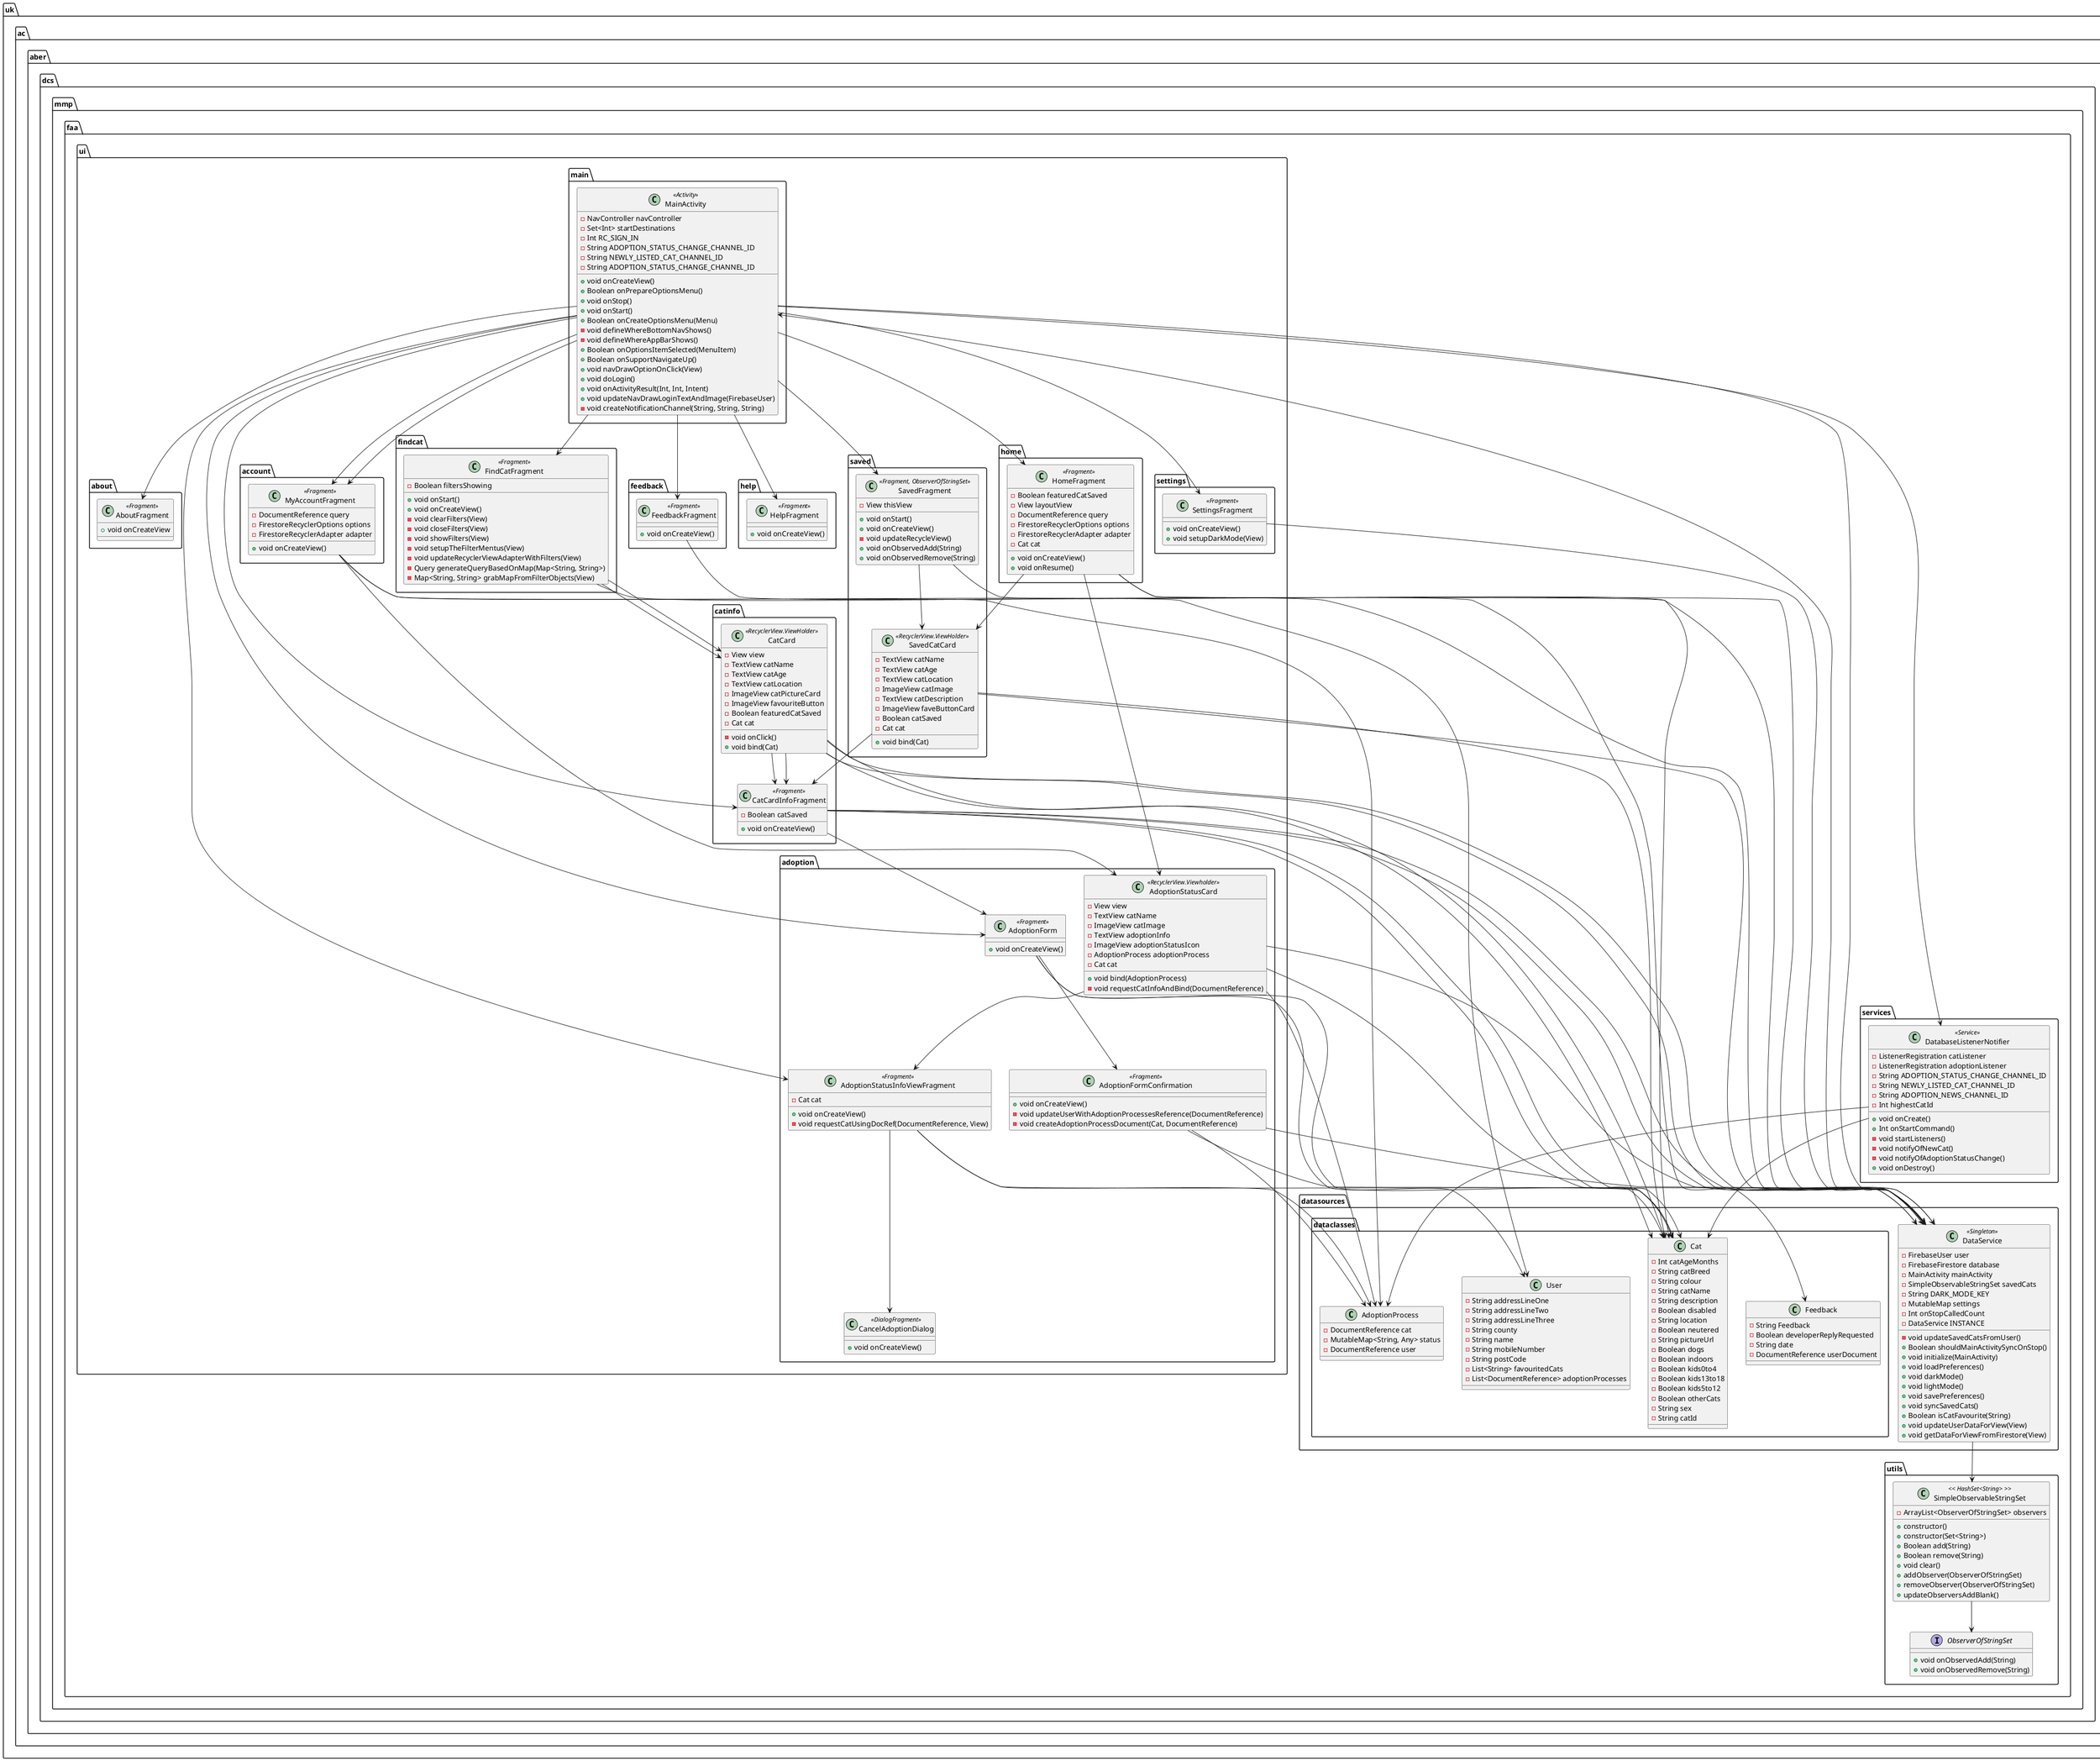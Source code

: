 @startuml FelineAdoptionAgency

package uk.ac.aber.dcs.mmp.faa {
    package datasources {
        package dataclasses {
            class AdoptionProcess {
                - DocumentReference cat
                - MutableMap<String, Any> status
                - DocumentReference user
            }

            class Cat {
                - Int catAgeMonths
                - String catBreed
                - String colour
                - String catName
                - String description
                - Boolean disabled
                - String location
                - Boolean neutered
                - String pictureUrl
                - Boolean dogs
                - Boolean indoors
                - Boolean kids0to4
                - Boolean kids13to18
                - Boolean kids5to12
                - Boolean otherCats
                - String sex
                - String catId
            }

            class Feedback {
                - String Feedback
                - Boolean developerReplyRequested
                - String date
                - DocumentReference userDocument
            }

            class User {
                - String addressLineOne
                - String addressLineTwo
                - String addressLineThree
                - String county
                - String name
                - String mobileNumber
                - String postCode
                - List<String> favouritedCats
                - List<DocumentReference> adoptionProcesses
            }
        }

        class DataService <<Singleton>> {
            - FirebaseUser user
            - FirebaseFirestore database
            - MainActivity mainActivity
            - SimpleObservableStringSet savedCats
            - String DARK_MODE_KEY
            - MutableMap settings
            - Int onStopCalledCount
            - DataService INSTANCE
            - void updateSavedCatsFromUser()
            + Boolean shouldMainActivitySyncOnStop()
            + void initialize(MainActivity)
            + void loadPreferences()
            + void darkMode()
            + void lightMode()
            + void savePreferences()
            + void syncSavedCats()
            + Boolean isCatFavourite(String)
            + void updateUserDataForView(View)
            + void getDataForViewFromFirestore(View)
        }
    }

    package services {
        class DatabaseListenerNotifier <<Service>>{
            - ListenerRegistration catListener
            - ListenerRegistration adoptionListener
            - String ADOPTION_STATUS_CHANGE_CHANNEL_ID
            - String NEWLY_LISTED_CAT_CHANNEL_ID
            - String ADOPTION_NEWS_CHANNEL_ID
            - Int highestCatId
            + void onCreate()
            + Int onStartCommand()
            - void startListeners()
            - void notifyOfNewCat()
            - void notifyOfAdoptionStatusChange()
            + void onDestroy()
        }
    }

    package ui {
        package about {
            class AboutFragment <<Fragment>> {
                + void onCreateView
            }
        }

        package account {
            class MyAccountFragment <<Fragment>> {
                - DocumentReference query
                - FirestoreRecyclerOptions options
                - FirestoreRecyclerAdapter adapter
                + void onCreateView()
            }
        }

        package adoption {
            class AdoptionForm <<Fragment>> {
                + void onCreateView()
            }

            class AdoptionFormConfirmation <<Fragment>> {
                + void onCreateView()
                - void updateUserWithAdoptionProcessesReference(DocumentReference)
                - void createAdoptionProcessDocument(Cat, DocumentReference)
            }

            class AdoptionStatusCard <<RecyclerView.Viewholder>> {
                - View view
                - TextView catName
                - ImageView catImage
                - TextView adoptionInfo
                - ImageView adoptionStatusIcon
                - AdoptionProcess adoptionProcess
                - Cat cat
                + void bind(AdoptionProcess)
                - void requestCatInfoAndBind(DocumentReference)
            }

            class AdoptionStatusInfoViewFragment <<Fragment>> {
                - Cat cat
                + void onCreateView()
                - void requestCatUsingDocRef(DocumentReference, View)
            }

            class CancelAdoptionDialog <<DialogFragment>> {
                + void onCreateView()
            }
        }

        package catinfo {
            class CatCard <<RecyclerView.ViewHolder>> {
                - View view
                - TextView catName
                - TextView catAge
                - TextView catLocation
                - ImageView catPictureCard
                - ImageView favouriteButton
                - Boolean featuredCatSaved
                - Cat cat
                - void onClick()
                + void bind(Cat)
            }

            class CatCardInfoFragment <<Fragment>> {
                - Boolean catSaved
                + void onCreateView()
            }
        }

        package feedback {
            class FeedbackFragment <<Fragment>> {
                + void onCreateView()
            }
        }

        package findcat{
            class FindCatFragment <<Fragment>> {
                - Boolean filtersShowing
                + void onStart()
                + void onCreateView()
                - void clearFilters(View)
                - void closeFilters(View)
                - void showFilters(View)
                - void setupTheFilterMentus(View)
                - void updateRecyclerViewAdapterWithFilters(View)
                - Query generateQueryBasedOnMap(Map<String, String>)
                - Map<String, String> grabMapFromFilterObjects(View)
            }
        }

        package help {
            class HelpFragment <<Fragment>> {
                + void onCreateView()
            }
        }

        package home {
            class HomeFragment <<Fragment>> {
                - Boolean featuredCatSaved
                - View layoutView
                - DocumentReference query
                - FirestoreRecyclerOptions options
                - FirestoreRecyclerAdapter adapter
                - Cat cat
                + void onCreateView()
                + void onResume()
            }
        }

        package main {
            class MainActivity <<Activity>> {
                - NavController navController
                - Set<Int> startDestinations
                - Int RC_SIGN_IN
                - String ADOPTION_STATUS_CHANGE_CHANNEL_ID
                - String NEWLY_LISTED_CAT_CHANNEL_ID
                - String ADOPTION_STATUS_CHANGE_CHANNEL_ID
                + void onCreateView()
                + Boolean onPrepareOptionsMenu()
                + void onStop()
                + void onStart()
                + Boolean onCreateOptionsMenu(Menu)
                - void defineWhereBottomNavShows()
                - void defineWhereAppBarShows()
                + Boolean onOptionsItemSelected(MenuItem)
                + Boolean onSupportNavigateUp()
                + void navDrawOptionOnClick(View)
                + void doLogin()
                + void onActivityResult(Int, Int, Intent)
                + void updateNavDrawLoginTextAndImage(FirebaseUser)
                - void createNotificationChannel(String, String, String)
            }
        }

        package saved {
            class SavedCatCard <<RecyclerView.ViewHolder>> {
                - TextView catName
                - TextView catAge
                - TextView catLocation
                - ImageView catImage
                - TextView catDescription
                - ImageView faveButtonCard
                - Boolean catSaved
                - Cat cat
                + void bind(Cat)
            }

            class SavedFragment <<Fragment, ObserverOfStringSet>> {
                - View thisView
                + void onStart()
                + void onCreateView()
                - void updateRecycleView()
                + void onObservedAdd(String)
                + void onObservedRemove(String)
            }
        }

        package settings {
            class SettingsFragment <<Fragment>> {
                + void onCreateView()
                + void setupDarkMode(View)
            }
        }
    }

    package utils{
        interface ObserverOfStringSet{
            + void onObservedAdd(String)
            + void onObservedRemove(String)
        }

        class SimpleObservableStringSet << HashSet<String> >> {
            - ArrayList<ObserverOfStringSet> observers
            + constructor()
            + constructor(Set<String>)
            + Boolean add(String)
            + Boolean remove(String)
            + void clear()
            + addObserver(ObserverOfStringSet)
            + removeObserver(ObserverOfStringSet)
            + updateObserversAddBlank()
        }
    }
}

' MainActivity connections
MainActivity --> DataService
MainActivity --> AboutFragment
MainActivity --> MyAccountFragment
MainActivity --> AdoptionForm
MainActivity --> AdoptionStatusInfoViewFragment
MainActivity --> DatabaseListenerNotifier
MainActivity --> MyAccountFragment
MainActivity --> CatCardInfoFragment
MainActivity --> FeedbackFragment
MainActivity --> FindCatFragment
MainActivity --> HelpFragment
MainActivity --> HomeFragment
MainActivity --> SavedFragment
MainActivity --> SettingsFragment

' MyAccountFragment connections
MyAccountFragment --> AdoptionProcess
MyAccountFragment --> AdoptionStatusCard
MyAccountFragment --> User

' DataService connections
DataService --> MainActivity
DataService --> SimpleObservableStringSet

' DatabaseListenerNotifier
DatabaseListenerNotifier --> Cat
DatabaseListenerNotifier --> AdoptionProcess

' AdoptionForm connections
AdoptionForm --> AdoptionFormConfirmation
AdoptionForm --> Cat
AdoptionForm --> User

' AdoptionFormConfirmation connections
AdoptionFormConfirmation --> Cat
AdoptionFormConfirmation --> AdoptionProcess
AdoptionFormConfirmation --> DataService

' AdoptionStatusCard connections
AdoptionStatusCard --> AdoptionStatusInfoViewFragment
AdoptionStatusCard --> Cat
AdoptionStatusCard --> AdoptionProcess
AdoptionStatusCard --> DataService

' AdoptionStatusInfoViewFragment connections
AdoptionStatusInfoViewFragment --> AdoptionProcess
AdoptionStatusInfoViewFragment --> CancelAdoptionDialog
AdoptionStatusInfoViewFragment --> DataService

' CatCard connections
CatCard --> DataService
CatCard --> Cat
CatCard --> CatCardInfoFragment

' CatCardInfoFragment
CatCardInfoFragment --> Cat
CatCardInfoFragment --> DataService

' FindCat connections
FindCatFragment --> CatCard

' CatCard connections
CatCard --> CatCardInfoFragment
CatCard --> DataService
CatCard --> Cat

' CatCardInfoFragment connections
CatCardInfoFragment --> DataService
CatCardInfoFragment --> Cat
CatCardInfoFragment --> AdoptionForm

' FeedbackFragment connections
FeedbackFragment --> Feedback

' FindCatFragment
FindCatFragment --> CatCard
FindCatFragment --> DataService

' HelpFragment

' HomeFragment
HomeFragment --> DataService
HomeFragment --> AdoptionStatusCard
HomeFragment --> SavedCatCard
HomeFragment --> Cat

' SavedCatCard
SavedCatCard --> CatCardInfoFragment
SavedCatCard --> DataService
SavedCatCard --> Cat

' SavedFragment
SavedFragment --> SavedCatCard
SavedFragment --> DataService

' SettingsFragment
SettingsFragment --> DataService

' SimpleObservableStringSet
SimpleObservableStringSet --> ObserverOfStringSet

@enduml